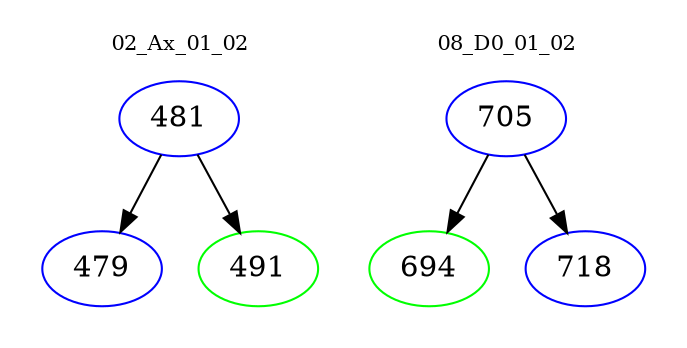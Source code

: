 digraph{
subgraph cluster_0 {
color = white
label = "02_Ax_01_02";
fontsize=10;
T0_481 [label="481", color="blue"]
T0_481 -> T0_479 [color="black"]
T0_479 [label="479", color="blue"]
T0_481 -> T0_491 [color="black"]
T0_491 [label="491", color="green"]
}
subgraph cluster_1 {
color = white
label = "08_D0_01_02";
fontsize=10;
T1_705 [label="705", color="blue"]
T1_705 -> T1_694 [color="black"]
T1_694 [label="694", color="green"]
T1_705 -> T1_718 [color="black"]
T1_718 [label="718", color="blue"]
}
}
